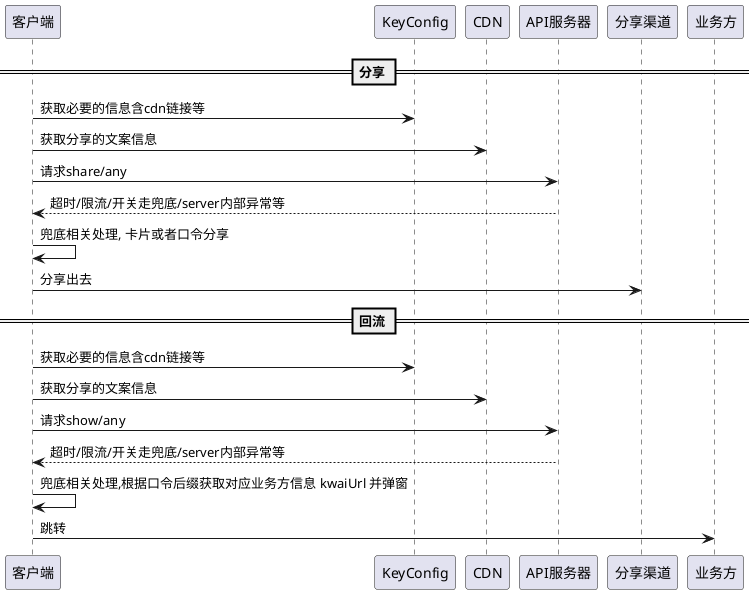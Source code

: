 @startuml

== 分享 ==
客户端 -> KeyConfig : 获取必要的信息含cdn链接等

客户端 -> CDN : 获取分享的文案信息

客户端 -> API服务器 : 请求share/any

API服务器 --> 客户端 : 超时/限流/开关走兜底/server内部异常等

客户端 -> 客户端 : 兜底相关处理, 卡片或者口令分享

客户端 -> 分享渠道 : 分享出去

== 回流 ==
客户端 -> KeyConfig : 获取必要的信息含cdn链接等

客户端 -> CDN : 获取分享的文案信息

客户端 -> API服务器 : 请求show/any

API服务器 --> 客户端 : 超时/限流/开关走兜底/server内部异常等

客户端 -> 客户端 : 兜底相关处理,根据口令后缀获取对应业务方信息 kwaiUrl 并弹窗

客户端 -> 业务方 : 跳转
@enduml